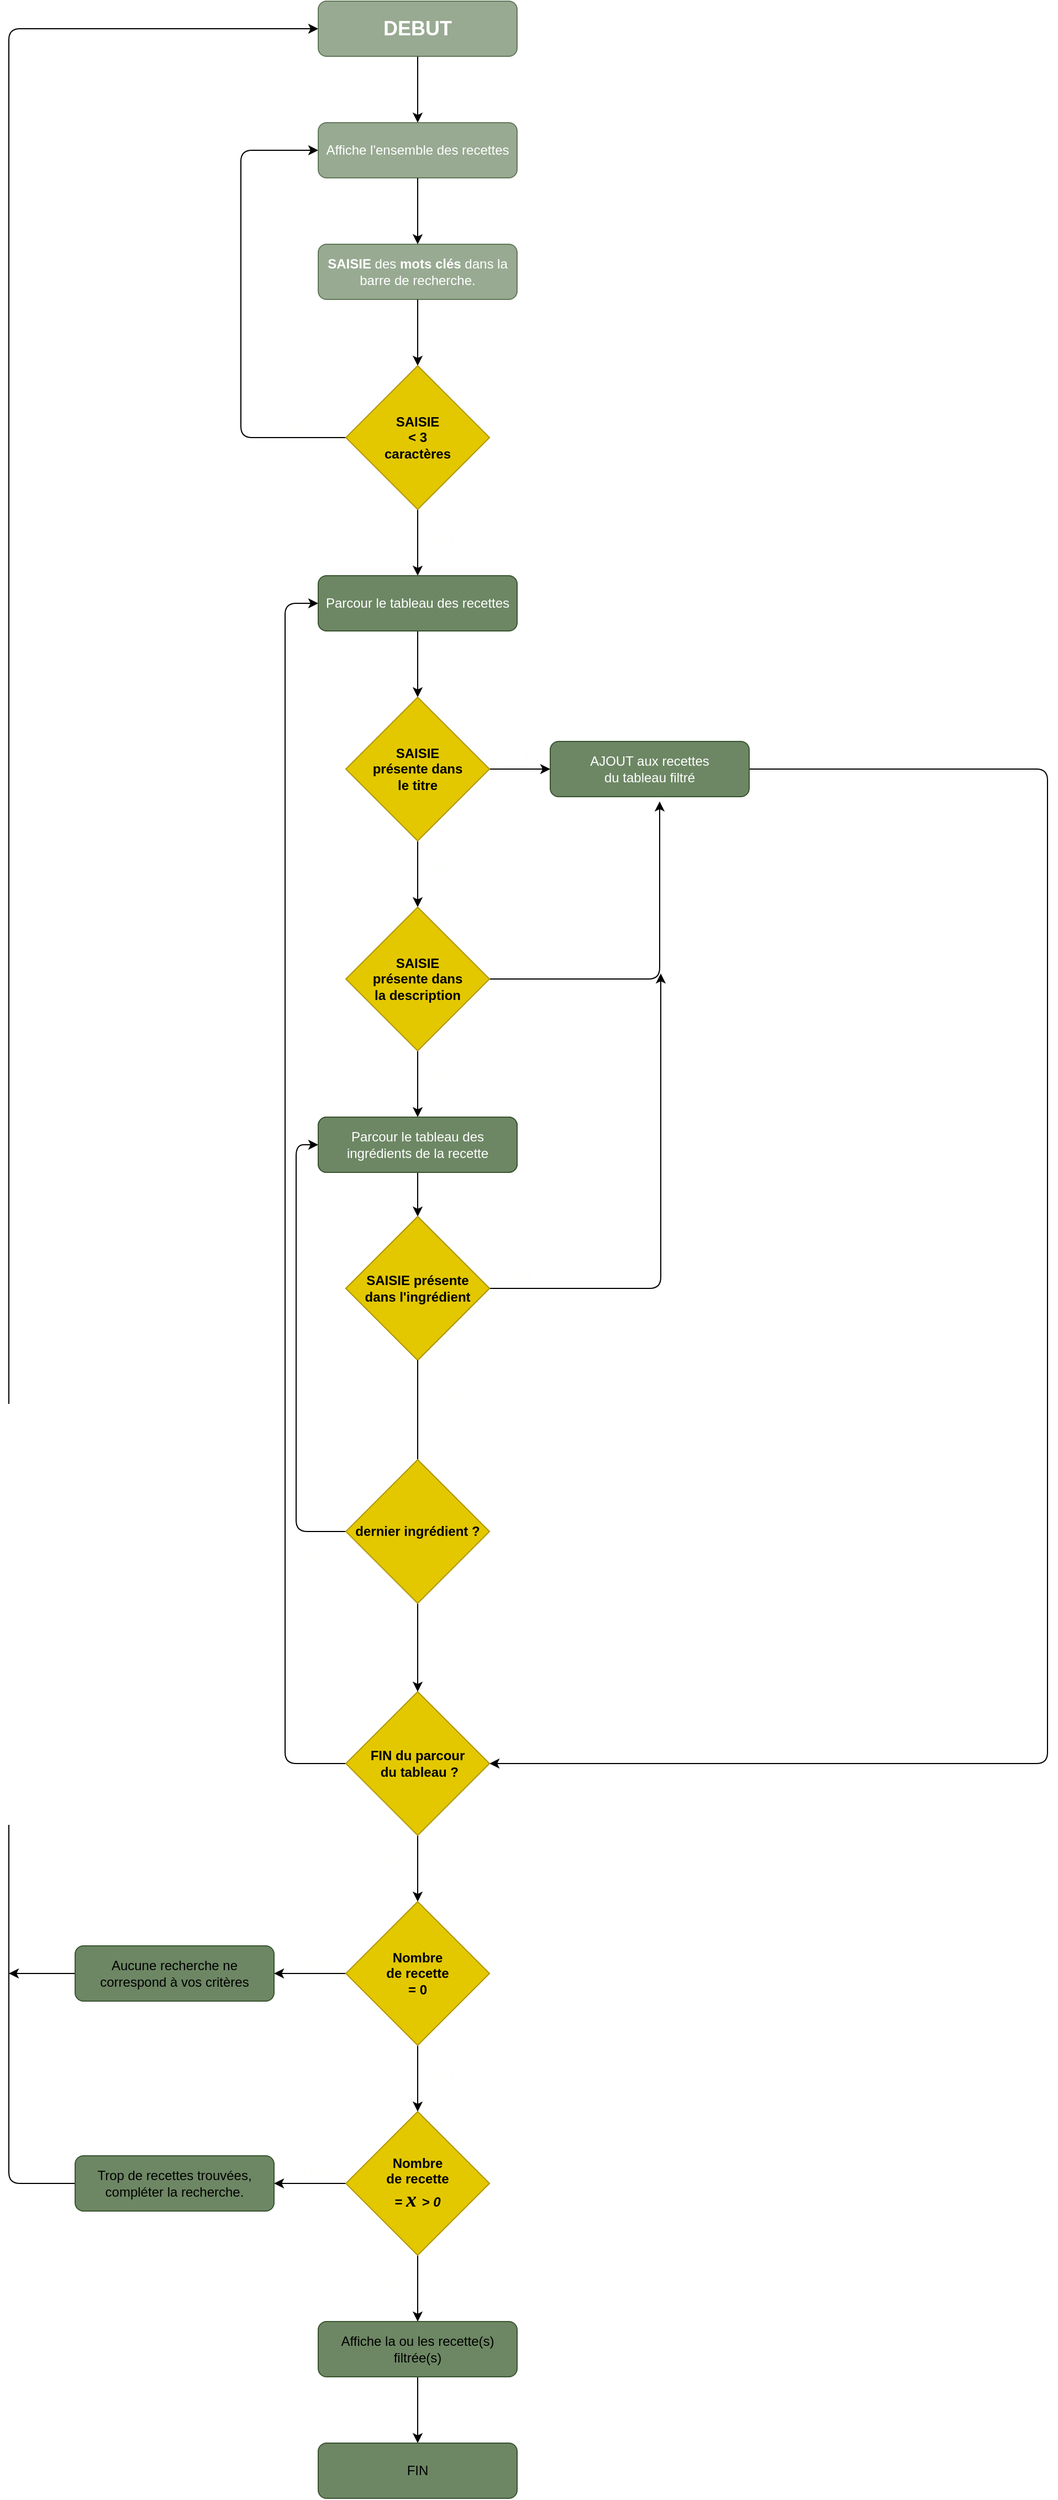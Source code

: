 <mxfile>
    <diagram id="D_HVd8B6VUuoggCPeG8F" name="Page-1">
        <mxGraphModel dx="1773" dy="1585" grid="1" gridSize="10" guides="1" tooltips="1" connect="1" arrows="1" fold="1" page="1" pageScale="1" pageWidth="850" pageHeight="1100" math="0" shadow="0">
            <root>
                <mxCell id="0"/>
                <mxCell id="1" parent="0"/>
                <mxCell id="ZSVEgMsFKH18y_2TgpHJ-98" value="" style="edgeStyle=none;html=1;fontColor=#FCFFFA;" parent="1" source="5" target="ZSVEgMsFKH18y_2TgpHJ-92" edge="1">
                    <mxGeometry relative="1" as="geometry"/>
                </mxCell>
                <mxCell id="5" value="&lt;b&gt;SAISIE&lt;/b&gt; des &lt;b&gt;mots clés&lt;/b&gt; dans la barre de recherche." style="rounded=1;whiteSpace=wrap;html=1;fillColor=#6d8764;fontColor=#ffffff;strokeColor=#3A5431;opacity=70;" parent="1" vertex="1">
                    <mxGeometry x="190" y="-190" width="180" height="50" as="geometry"/>
                </mxCell>
                <mxCell id="ZSVEgMsFKH18y_2TgpHJ-88" style="edgeStyle=none;html=1;entryX=0.5;entryY=0;entryDx=0;entryDy=0;fontColor=#FCFFFA;" parent="1" source="ZSVEgMsFKH18y_2TgpHJ-87" target="ZSVEgMsFKH18y_2TgpHJ-89" edge="1">
                    <mxGeometry relative="1" as="geometry"/>
                </mxCell>
                <mxCell id="ZSVEgMsFKH18y_2TgpHJ-87" value="&lt;h2&gt;&lt;b&gt;DEBUT&lt;/b&gt;&lt;/h2&gt;" style="rounded=1;whiteSpace=wrap;html=1;fontColor=#ffffff;strokeColor=#3A5431;fillColor=#6d8764;opacity=70;" parent="1" vertex="1">
                    <mxGeometry x="190" y="-410" width="180" height="50" as="geometry"/>
                </mxCell>
                <mxCell id="ZSVEgMsFKH18y_2TgpHJ-91" style="edgeStyle=none;html=1;entryX=0.5;entryY=0;entryDx=0;entryDy=0;fontColor=#FCFFFA;" parent="1" source="ZSVEgMsFKH18y_2TgpHJ-89" target="5" edge="1">
                    <mxGeometry relative="1" as="geometry"/>
                </mxCell>
                <mxCell id="ZSVEgMsFKH18y_2TgpHJ-89" value="Affiche l'ensemble des recettes" style="rounded=1;whiteSpace=wrap;html=1;fontColor=#ffffff;strokeColor=#3A5431;fillColor=#6d8764;opacity=70;" parent="1" vertex="1">
                    <mxGeometry x="190" y="-300" width="180" height="50" as="geometry"/>
                </mxCell>
                <mxCell id="ZSVEgMsFKH18y_2TgpHJ-96" style="edgeStyle=none;html=1;fontColor=#FCFFFA;entryX=0;entryY=0.5;entryDx=0;entryDy=0;" parent="1" source="ZSVEgMsFKH18y_2TgpHJ-92" target="ZSVEgMsFKH18y_2TgpHJ-89" edge="1">
                    <mxGeometry relative="1" as="geometry">
                        <mxPoint x="120" y="5" as="targetPoint"/>
                        <Array as="points">
                            <mxPoint x="120" y="-15"/>
                            <mxPoint x="120" y="-275"/>
                        </Array>
                    </mxGeometry>
                </mxCell>
                <mxCell id="ZSVEgMsFKH18y_2TgpHJ-101" value="" style="edgeStyle=none;html=1;fontColor=#FCFFFA;" parent="1" source="ZSVEgMsFKH18y_2TgpHJ-92" target="ZSVEgMsFKH18y_2TgpHJ-100" edge="1">
                    <mxGeometry relative="1" as="geometry"/>
                </mxCell>
                <mxCell id="ZSVEgMsFKH18y_2TgpHJ-92" value="&lt;b&gt;SAISIE&lt;br&gt;&amp;lt; 3 &lt;br&gt;caractères&lt;/b&gt;" style="rhombus;whiteSpace=wrap;html=1;fontColor=#000000;strokeColor=#B09500;fillColor=#e3c800;" parent="1" vertex="1">
                    <mxGeometry x="215" y="-80" width="130" height="130" as="geometry"/>
                </mxCell>
                <mxCell id="ZSVEgMsFKH18y_2TgpHJ-97" value="OUI" style="text;html=1;strokeColor=none;fillColor=none;align=center;verticalAlign=middle;whiteSpace=wrap;rounded=0;fontColor=#FCFFFA;rotation=0;" parent="1" vertex="1">
                    <mxGeometry x="140" y="-40" width="60" height="30" as="geometry"/>
                </mxCell>
                <mxCell id="ZSVEgMsFKH18y_2TgpHJ-104" value="" style="edgeStyle=none;html=1;fontColor=#FCFFFA;" parent="1" source="ZSVEgMsFKH18y_2TgpHJ-100" target="ZSVEgMsFKH18y_2TgpHJ-103" edge="1">
                    <mxGeometry relative="1" as="geometry"/>
                </mxCell>
                <mxCell id="ZSVEgMsFKH18y_2TgpHJ-100" value="Parcour le tableau des recettes" style="rounded=1;whiteSpace=wrap;html=1;fillColor=#6d8764;fontColor=#ffffff;strokeColor=#3A5431;" parent="1" vertex="1">
                    <mxGeometry x="190" y="110" width="180" height="50" as="geometry"/>
                </mxCell>
                <mxCell id="ZSVEgMsFKH18y_2TgpHJ-102" value="NON" style="text;html=1;strokeColor=none;fillColor=none;align=center;verticalAlign=middle;whiteSpace=wrap;rounded=0;fontColor=#FCFFFA;rotation=0;" parent="1" vertex="1">
                    <mxGeometry x="270" y="60" width="60" height="30" as="geometry"/>
                </mxCell>
                <mxCell id="ZSVEgMsFKH18y_2TgpHJ-109" style="edgeStyle=none;html=1;fontColor=#FCFFFA;entryX=0;entryY=0.5;entryDx=0;entryDy=0;" parent="1" source="ZSVEgMsFKH18y_2TgpHJ-103" target="ZSVEgMsFKH18y_2TgpHJ-108" edge="1">
                    <mxGeometry relative="1" as="geometry">
                        <mxPoint x="480" y="285" as="targetPoint"/>
                    </mxGeometry>
                </mxCell>
                <mxCell id="ZSVEgMsFKH18y_2TgpHJ-114" value="" style="edgeStyle=none;html=1;fontColor=#FCFFFA;" parent="1" source="ZSVEgMsFKH18y_2TgpHJ-103" target="ZSVEgMsFKH18y_2TgpHJ-113" edge="1">
                    <mxGeometry relative="1" as="geometry"/>
                </mxCell>
                <mxCell id="ZSVEgMsFKH18y_2TgpHJ-103" value="SAISIE&lt;br&gt;présente dans &lt;br&gt;le titre" style="rhombus;whiteSpace=wrap;html=1;fontColor=#000000;strokeColor=#B09500;fillColor=#e3c800;fontStyle=1" parent="1" vertex="1">
                    <mxGeometry x="215" y="220" width="130" height="130" as="geometry"/>
                </mxCell>
                <mxCell id="ZSVEgMsFKH18y_2TgpHJ-132" style="edgeStyle=none;html=1;entryX=1;entryY=0.5;entryDx=0;entryDy=0;fontColor=#FCFFFA;" parent="1" source="ZSVEgMsFKH18y_2TgpHJ-108" target="ZSVEgMsFKH18y_2TgpHJ-118" edge="1">
                    <mxGeometry relative="1" as="geometry">
                        <Array as="points">
                            <mxPoint x="850" y="285"/>
                            <mxPoint x="850" y="1185"/>
                        </Array>
                    </mxGeometry>
                </mxCell>
                <mxCell id="ZSVEgMsFKH18y_2TgpHJ-108" value="AJOUT aux recettes &lt;br&gt;du tableau filtré" style="rounded=1;whiteSpace=wrap;html=1;fillColor=#6d8764;fontColor=#ffffff;strokeColor=#3A5431;" parent="1" vertex="1">
                    <mxGeometry x="400" y="260" width="180" height="50" as="geometry"/>
                </mxCell>
                <mxCell id="ZSVEgMsFKH18y_2TgpHJ-112" value="OUI" style="text;html=1;strokeColor=none;fillColor=none;align=center;verticalAlign=middle;whiteSpace=wrap;rounded=0;fontColor=#FCFFFA;rotation=0;" parent="1" vertex="1">
                    <mxGeometry x="340" y="260" width="60" height="30" as="geometry"/>
                </mxCell>
                <mxCell id="ZSVEgMsFKH18y_2TgpHJ-117" style="edgeStyle=none;html=1;entryX=0.55;entryY=1.086;entryDx=0;entryDy=0;entryPerimeter=0;fontColor=#FCFFFA;" parent="1" source="ZSVEgMsFKH18y_2TgpHJ-113" target="ZSVEgMsFKH18y_2TgpHJ-108" edge="1">
                    <mxGeometry relative="1" as="geometry">
                        <Array as="points">
                            <mxPoint x="499" y="475"/>
                        </Array>
                    </mxGeometry>
                </mxCell>
                <mxCell id="73" value="" style="edgeStyle=none;html=1;entryX=0.5;entryY=0;entryDx=0;entryDy=0;" parent="1" source="ZSVEgMsFKH18y_2TgpHJ-113" target="111" edge="1">
                    <mxGeometry relative="1" as="geometry"/>
                </mxCell>
                <mxCell id="ZSVEgMsFKH18y_2TgpHJ-113" value="SAISIE &lt;br&gt;présente dans &lt;br&gt;la description" style="rhombus;whiteSpace=wrap;html=1;fontColor=#000000;strokeColor=#B09500;fillColor=#e3c800;fontStyle=1" parent="1" vertex="1">
                    <mxGeometry x="215" y="410" width="130" height="130" as="geometry"/>
                </mxCell>
                <mxCell id="ZSVEgMsFKH18y_2TgpHJ-116" value="NON" style="text;html=1;strokeColor=none;fillColor=none;align=center;verticalAlign=middle;whiteSpace=wrap;rounded=0;fontColor=#FCFFFA;rotation=0;" parent="1" vertex="1">
                    <mxGeometry x="270" y="360" width="60" height="30" as="geometry"/>
                </mxCell>
                <mxCell id="ZSVEgMsFKH18y_2TgpHJ-119" style="edgeStyle=none;html=1;fontColor=#FCFFFA;entryX=0;entryY=0.5;entryDx=0;entryDy=0;exitX=0;exitY=0.5;exitDx=0;exitDy=0;" parent="1" source="ZSVEgMsFKH18y_2TgpHJ-118" target="ZSVEgMsFKH18y_2TgpHJ-100" edge="1">
                    <mxGeometry relative="1" as="geometry">
                        <mxPoint x="130" y="645" as="targetPoint"/>
                        <Array as="points">
                            <mxPoint x="160" y="1185"/>
                            <mxPoint x="160" y="135"/>
                        </Array>
                        <mxPoint x="220" y="840" as="sourcePoint"/>
                    </mxGeometry>
                </mxCell>
                <mxCell id="93" value="" style="edgeStyle=none;html=1;fontFamily=Helvetica;fontSize=12;exitX=0.5;exitY=1;exitDx=0;exitDy=0;" parent="1" source="ZSVEgMsFKH18y_2TgpHJ-118" target="92" edge="1">
                    <mxGeometry relative="1" as="geometry"/>
                </mxCell>
                <mxCell id="ZSVEgMsFKH18y_2TgpHJ-118" value="FIN du parcour&lt;br&gt;&amp;nbsp;du tableau ?" style="rhombus;whiteSpace=wrap;html=1;fontColor=#000000;strokeColor=#B09500;fillColor=#e3c800;fontStyle=1" parent="1" vertex="1">
                    <mxGeometry x="215" y="1120" width="130" height="130" as="geometry"/>
                </mxCell>
                <mxCell id="ZSVEgMsFKH18y_2TgpHJ-120" value="NON" style="text;html=1;strokeColor=none;fillColor=none;align=center;verticalAlign=middle;whiteSpace=wrap;rounded=0;fontColor=#FCFFFA;rotation=0;" parent="1" vertex="1">
                    <mxGeometry x="160" y="1160" width="60" height="30" as="geometry"/>
                </mxCell>
                <mxCell id="108" style="edgeStyle=none;html=1;fontFamily=Helvetica;fontSize=12;" parent="1" source="ZSVEgMsFKH18y_2TgpHJ-124" edge="1">
                    <mxGeometry relative="1" as="geometry">
                        <mxPoint x="-90" y="1375" as="targetPoint"/>
                    </mxGeometry>
                </mxCell>
                <mxCell id="ZSVEgMsFKH18y_2TgpHJ-124" value="Aucune recherche ne &lt;br&gt;correspond à vos critères" style="rounded=1;whiteSpace=wrap;html=1;fillColor=#6d8764;strokeColor=#3A5431;" parent="1" vertex="1">
                    <mxGeometry x="-30" y="1350" width="180" height="50" as="geometry"/>
                </mxCell>
                <mxCell id="100" value="" style="edgeStyle=none;html=1;fontFamily=Helvetica;fontSize=12;" parent="1" source="ZSVEgMsFKH18y_2TgpHJ-127" target="ZSVEgMsFKH18y_2TgpHJ-129" edge="1">
                    <mxGeometry relative="1" as="geometry"/>
                </mxCell>
                <mxCell id="ZSVEgMsFKH18y_2TgpHJ-127" value="Affiche la ou les recette(s) filtrée(s)" style="rounded=1;whiteSpace=wrap;html=1;fillColor=#6d8764;strokeColor=#3A5431;" parent="1" vertex="1">
                    <mxGeometry x="190" y="1690" width="180" height="50" as="geometry"/>
                </mxCell>
                <mxCell id="ZSVEgMsFKH18y_2TgpHJ-129" value="FIN" style="rounded=1;whiteSpace=wrap;html=1;fillColor=#6d8764;strokeColor=#3A5431;" parent="1" vertex="1">
                    <mxGeometry x="190" y="1800" width="180" height="50" as="geometry"/>
                </mxCell>
                <mxCell id="78" value="NON" style="text;html=1;strokeColor=none;fillColor=none;align=center;verticalAlign=middle;whiteSpace=wrap;rounded=0;fontColor=#FCFFFA;rotation=0;" parent="1" vertex="1">
                    <mxGeometry x="270" y="550" width="60" height="30" as="geometry"/>
                </mxCell>
                <mxCell id="79" value="OUI" style="text;html=1;strokeColor=none;fillColor=none;align=center;verticalAlign=middle;whiteSpace=wrap;rounded=0;fontColor=#FCFFFA;rotation=0;" parent="1" vertex="1">
                    <mxGeometry x="340" y="450" width="60" height="30" as="geometry"/>
                </mxCell>
                <mxCell id="80" value="NON" style="text;html=1;strokeColor=none;fillColor=none;align=center;verticalAlign=middle;whiteSpace=wrap;rounded=0;fontColor=#FCFFFA;rotation=0;" parent="1" vertex="1">
                    <mxGeometry x="280" y="840" width="60" height="30" as="geometry"/>
                </mxCell>
                <mxCell id="82" value="OUI" style="text;html=1;strokeColor=none;fillColor=none;align=center;verticalAlign=middle;whiteSpace=wrap;rounded=0;fontColor=#FCFFFA;rotation=0;" parent="1" vertex="1">
                    <mxGeometry x="230" y="1260" width="60" height="30" as="geometry"/>
                </mxCell>
                <mxCell id="94" value="" style="edgeStyle=none;html=1;fontFamily=Helvetica;fontSize=12;" parent="1" source="92" target="ZSVEgMsFKH18y_2TgpHJ-124" edge="1">
                    <mxGeometry relative="1" as="geometry"/>
                </mxCell>
                <mxCell id="97" value="" style="edgeStyle=none;html=1;fontFamily=Helvetica;fontSize=12;" parent="1" source="92" target="96" edge="1">
                    <mxGeometry relative="1" as="geometry"/>
                </mxCell>
                <mxCell id="92" value="Nombre &lt;br&gt;de recette&lt;br&gt;= 0" style="rhombus;whiteSpace=wrap;html=1;fontColor=#000000;strokeColor=#B09500;fillColor=#e3c800;fontStyle=1" parent="1" vertex="1">
                    <mxGeometry x="215" y="1310" width="130" height="130" as="geometry"/>
                </mxCell>
                <mxCell id="95" value="OUI" style="text;html=1;strokeColor=none;fillColor=none;align=center;verticalAlign=middle;whiteSpace=wrap;rounded=0;fontColor=#FCFFFA;rotation=0;" parent="1" vertex="1">
                    <mxGeometry x="160" y="1350" width="60" height="30" as="geometry"/>
                </mxCell>
                <mxCell id="99" value="" style="edgeStyle=none;html=1;fontFamily=Helvetica;fontSize=12;" parent="1" source="96" target="ZSVEgMsFKH18y_2TgpHJ-127" edge="1">
                    <mxGeometry relative="1" as="geometry"/>
                </mxCell>
                <mxCell id="105" value="" style="edgeStyle=none;html=1;fontFamily=Helvetica;fontSize=12;" parent="1" source="96" target="104" edge="1">
                    <mxGeometry relative="1" as="geometry"/>
                </mxCell>
                <mxCell id="96" value="Nombre &lt;br&gt;de recette&lt;br&gt;= &lt;font size=&quot;1&quot;&gt;&lt;i style=&quot;font-size: 12px&quot;&gt;&lt;font face=&quot;Times New Roman&quot; style=&quot;font-size: 19px&quot;&gt;x &lt;/font&gt;&amp;gt; 0&lt;/i&gt;&lt;/font&gt;" style="rhombus;whiteSpace=wrap;html=1;fontColor=#000000;strokeColor=#B09500;fillColor=#e3c800;fontStyle=1" parent="1" vertex="1">
                    <mxGeometry x="215" y="1500" width="130" height="130" as="geometry"/>
                </mxCell>
                <mxCell id="98" value="NON" style="text;html=1;strokeColor=none;fillColor=none;align=center;verticalAlign=middle;whiteSpace=wrap;rounded=0;fontColor=#FCFFFA;rotation=0;" parent="1" vertex="1">
                    <mxGeometry x="270" y="1450" width="60" height="30" as="geometry"/>
                </mxCell>
                <mxCell id="101" value="OUI" style="text;html=1;strokeColor=none;fillColor=none;align=center;verticalAlign=middle;whiteSpace=wrap;rounded=0;fontColor=#FCFFFA;rotation=0;" parent="1" vertex="1">
                    <mxGeometry x="230" y="1640" width="60" height="30" as="geometry"/>
                </mxCell>
                <mxCell id="107" style="edgeStyle=none;html=1;fontFamily=Helvetica;fontSize=12;entryX=0;entryY=0.5;entryDx=0;entryDy=0;exitX=0;exitY=0.5;exitDx=0;exitDy=0;" parent="1" source="104" target="ZSVEgMsFKH18y_2TgpHJ-87" edge="1">
                    <mxGeometry relative="1" as="geometry">
                        <mxPoint x="-120" y="1235.0" as="targetPoint"/>
                        <Array as="points">
                            <mxPoint x="-90" y="1565"/>
                            <mxPoint x="-90" y="-385"/>
                        </Array>
                    </mxGeometry>
                </mxCell>
                <mxCell id="104" value="Trop de recettes trouvées, compléter la recherche." style="rounded=1;whiteSpace=wrap;html=1;fillColor=#6d8764;strokeColor=#3A5431;" parent="1" vertex="1">
                    <mxGeometry x="-30" y="1540" width="180" height="50" as="geometry"/>
                </mxCell>
                <mxCell id="106" value="NON" style="text;html=1;strokeColor=none;fillColor=none;align=center;verticalAlign=middle;whiteSpace=wrap;rounded=0;fontColor=#FCFFFA;rotation=0;" parent="1" vertex="1">
                    <mxGeometry x="160" y="1540" width="60" height="30" as="geometry"/>
                </mxCell>
                <mxCell id="119" value="" style="edgeStyle=none;html=1;entryX=0.5;entryY=0;entryDx=0;entryDy=0;" parent="1" source="111" target="127" edge="1">
                    <mxGeometry relative="1" as="geometry">
                        <mxPoint x="583.146" y="741.854" as="targetPoint"/>
                    </mxGeometry>
                </mxCell>
                <mxCell id="111" value="Parcour le tableau des ingrédients de la recette" style="rounded=1;whiteSpace=wrap;html=1;fillColor=#6d8764;fontColor=#ffffff;strokeColor=#3A5431;" parent="1" vertex="1">
                    <mxGeometry x="190" y="600" width="180" height="50" as="geometry"/>
                </mxCell>
                <mxCell id="117" value="OUI" style="text;html=1;strokeColor=none;fillColor=none;align=center;verticalAlign=middle;whiteSpace=wrap;rounded=0;fontColor=#FCFFFA;rotation=0;" parent="1" vertex="1">
                    <mxGeometry x="230" y="1050" width="60" height="30" as="geometry"/>
                </mxCell>
                <mxCell id="121" value="NON" style="text;html=1;strokeColor=none;fillColor=none;align=center;verticalAlign=middle;whiteSpace=wrap;rounded=0;fontColor=#FCFFFA;rotation=0;" parent="1" vertex="1">
                    <mxGeometry x="160" y="980" width="60" height="30" as="geometry"/>
                </mxCell>
                <mxCell id="125" value="OUI" style="text;html=1;strokeColor=none;fillColor=none;align=center;verticalAlign=middle;whiteSpace=wrap;rounded=0;fontColor=#FCFFFA;rotation=0;" parent="1" vertex="1">
                    <mxGeometry x="345" y="730" width="60" height="30" as="geometry"/>
                </mxCell>
                <mxCell id="128" value="" style="edgeStyle=none;html=1;startArrow=none;" parent="1" source="134" target="ZSVEgMsFKH18y_2TgpHJ-118" edge="1">
                    <mxGeometry relative="1" as="geometry"/>
                </mxCell>
                <mxCell id="130" style="edgeStyle=none;html=1;" parent="1" source="127" edge="1">
                    <mxGeometry relative="1" as="geometry">
                        <mxPoint x="500" y="470" as="targetPoint"/>
                        <Array as="points">
                            <mxPoint x="500" y="755"/>
                        </Array>
                    </mxGeometry>
                </mxCell>
                <mxCell id="127" value="SAISIE présente&lt;br&gt;dans l'ingrédient" style="rhombus;whiteSpace=wrap;html=1;fontColor=#000000;strokeColor=#B09500;fillColor=#e3c800;fontStyle=1" parent="1" vertex="1">
                    <mxGeometry x="215" y="690" width="130" height="130" as="geometry"/>
                </mxCell>
                <mxCell id="132" value="Parcour le tableau des ingrédients de la recette" style="rounded=1;whiteSpace=wrap;html=1;fillColor=#6d8764;fontColor=#ffffff;strokeColor=#3A5431;" parent="1" vertex="1">
                    <mxGeometry x="190" y="600" width="180" height="50" as="geometry"/>
                </mxCell>
                <mxCell id="133" value="SAISIE présente&lt;br&gt;dans l'ingrédient" style="rhombus;whiteSpace=wrap;html=1;fontColor=#000000;strokeColor=#B09500;fillColor=#e3c800;fontStyle=1" parent="1" vertex="1">
                    <mxGeometry x="215" y="690" width="130" height="130" as="geometry"/>
                </mxCell>
                <mxCell id="135" value="" style="edgeStyle=none;html=1;endArrow=none;" parent="1" source="127" target="134" edge="1">
                    <mxGeometry relative="1" as="geometry">
                        <mxPoint x="280" y="820" as="sourcePoint"/>
                        <mxPoint x="280" y="1440" as="targetPoint"/>
                    </mxGeometry>
                </mxCell>
                <mxCell id="136" style="edgeStyle=none;html=1;entryX=0;entryY=0.5;entryDx=0;entryDy=0;exitX=0;exitY=0.5;exitDx=0;exitDy=0;" parent="1" source="134" target="132" edge="1">
                    <mxGeometry relative="1" as="geometry">
                        <mxPoint x="210" y="780" as="targetPoint"/>
                        <Array as="points">
                            <mxPoint x="170" y="975"/>
                            <mxPoint x="170" y="625"/>
                        </Array>
                    </mxGeometry>
                </mxCell>
                <mxCell id="134" value="dernier ingrédient ?" style="rhombus;whiteSpace=wrap;html=1;fontColor=#000000;strokeColor=#B09500;fillColor=#e3c800;fontStyle=1" parent="1" vertex="1">
                    <mxGeometry x="215" y="910" width="130" height="130" as="geometry"/>
                </mxCell>
            </root>
        </mxGraphModel>
    </diagram>
</mxfile>